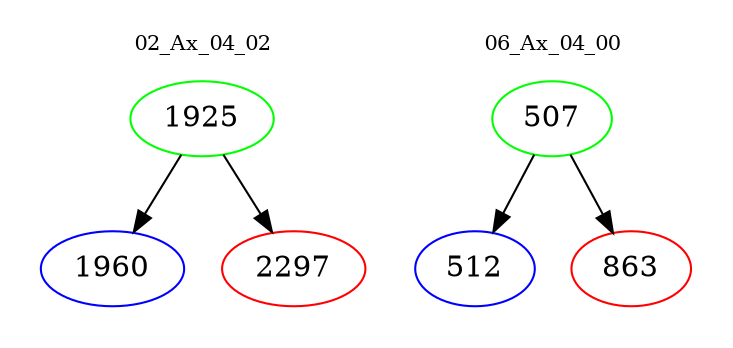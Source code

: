 digraph{
subgraph cluster_0 {
color = white
label = "02_Ax_04_02";
fontsize=10;
T0_1925 [label="1925", color="green"]
T0_1925 -> T0_1960 [color="black"]
T0_1960 [label="1960", color="blue"]
T0_1925 -> T0_2297 [color="black"]
T0_2297 [label="2297", color="red"]
}
subgraph cluster_1 {
color = white
label = "06_Ax_04_00";
fontsize=10;
T1_507 [label="507", color="green"]
T1_507 -> T1_512 [color="black"]
T1_512 [label="512", color="blue"]
T1_507 -> T1_863 [color="black"]
T1_863 [label="863", color="red"]
}
}
